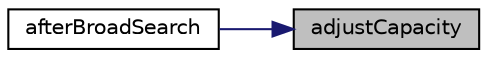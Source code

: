 digraph "adjustCapacity"
{
 // LATEX_PDF_SIZE
  edge [fontname="Helvetica",fontsize="10",labelfontname="Helvetica",labelfontsize="10"];
  node [fontname="Helvetica",fontsize="10",shape=record];
  rankdir="RL";
  Node1 [label="adjustCapacity",height=0.2,width=0.4,color="black", fillcolor="grey75", style="filled", fontcolor="black",tooltip=" "];
  Node1 -> Node2 [dir="back",color="midnightblue",fontsize="10",style="solid",fontname="Helvetica"];
  Node2 [label="afterBroadSearch",height=0.2,width=0.4,color="black", fillcolor="white", style="filled",URL="$classpFlow_1_1sortedContactList.html#a6141d3224e90a32108452817d4e08ea8",tooltip=" "];
}
